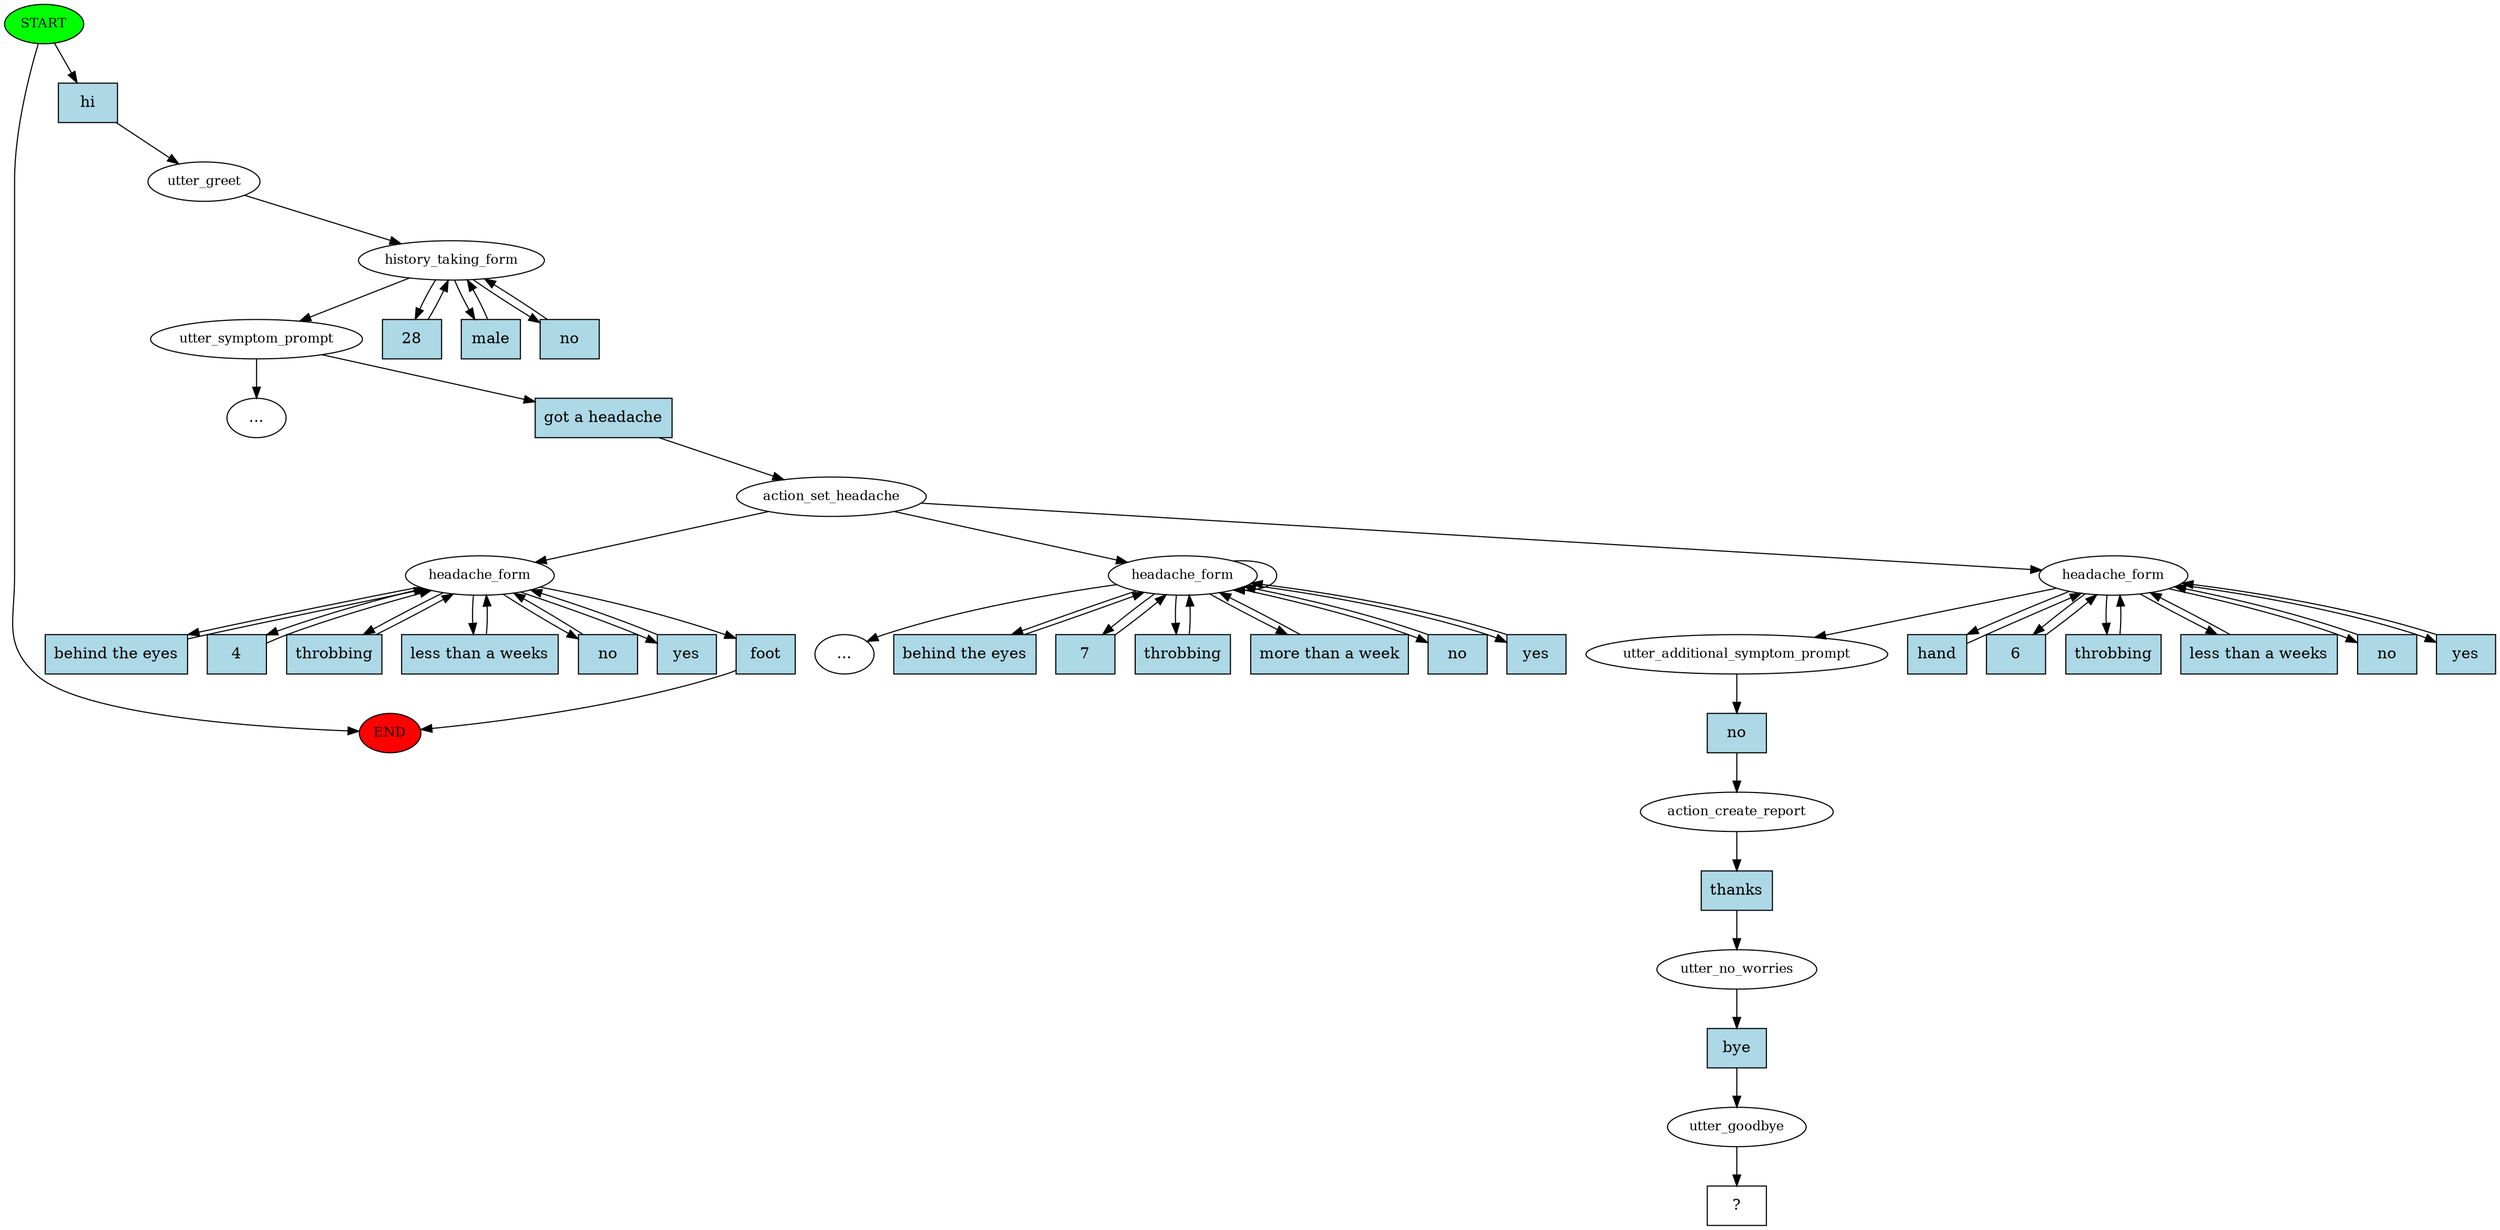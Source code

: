 digraph  {
0 [class="start active", fillcolor=green, fontsize=12, label=START, style=filled];
"-1" [class=end, fillcolor=red, fontsize=12, label=END, style=filled];
1 [class=active, fontsize=12, label=utter_greet];
2 [class=active, fontsize=12, label=history_taking_form];
3 [class=active, fontsize=12, label=utter_symptom_prompt];
"-8" [class=ellipsis, label="..."];
25 [class=active, fontsize=12, label=action_set_headache];
26 [class="", fontsize=12, label=headache_form];
43 [class="", fontsize=12, label=headache_form];
"-9" [class=ellipsis, label="..."];
75 [class=active, fontsize=12, label=headache_form];
87 [class=active, fontsize=12, label=utter_additional_symptom_prompt];
88 [class=active, fontsize=12, label=action_create_report];
89 [class=active, fontsize=12, label=utter_no_worries];
90 [class=active, fontsize=12, label=utter_goodbye];
91 [class="intent dashed active", label="  ?  ", shape=rect];
92 [class="intent active", fillcolor=lightblue, label=hi, shape=rect, style=filled];
93 [class="intent active", fillcolor=lightblue, label=28, shape=rect, style=filled];
94 [class="intent active", fillcolor=lightblue, label=male, shape=rect, style=filled];
95 [class="intent active", fillcolor=lightblue, label=no, shape=rect, style=filled];
96 [class="intent active", fillcolor=lightblue, label="got a headache", shape=rect, style=filled];
97 [class=intent, fillcolor=lightblue, label="behind the eyes", shape=rect, style=filled];
98 [class=intent, fillcolor=lightblue, label=4, shape=rect, style=filled];
99 [class=intent, fillcolor=lightblue, label=throbbing, shape=rect, style=filled];
100 [class=intent, fillcolor=lightblue, label="less than a weeks", shape=rect, style=filled];
101 [class=intent, fillcolor=lightblue, label=no, shape=rect, style=filled];
102 [class=intent, fillcolor=lightblue, label=yes, shape=rect, style=filled];
103 [class=intent, fillcolor=lightblue, label=foot, shape=rect, style=filled];
104 [class=intent, fillcolor=lightblue, label="behind the eyes", shape=rect, style=filled];
105 [class=intent, fillcolor=lightblue, label=7, shape=rect, style=filled];
106 [class=intent, fillcolor=lightblue, label=throbbing, shape=rect, style=filled];
107 [class=intent, fillcolor=lightblue, label="more than a week", shape=rect, style=filled];
108 [class=intent, fillcolor=lightblue, label=no, shape=rect, style=filled];
109 [class=intent, fillcolor=lightblue, label=yes, shape=rect, style=filled];
110 [class="intent active", fillcolor=lightblue, label=hand, shape=rect, style=filled];
111 [class="intent active", fillcolor=lightblue, label=6, shape=rect, style=filled];
112 [class="intent active", fillcolor=lightblue, label=throbbing, shape=rect, style=filled];
113 [class="intent active", fillcolor=lightblue, label="less than a weeks", shape=rect, style=filled];
114 [class="intent active", fillcolor=lightblue, label=no, shape=rect, style=filled];
115 [class="intent active", fillcolor=lightblue, label=yes, shape=rect, style=filled];
116 [class="intent active", fillcolor=lightblue, label=no, shape=rect, style=filled];
117 [class="intent active", fillcolor=lightblue, label=thanks, shape=rect, style=filled];
118 [class="intent active", fillcolor=lightblue, label=bye, shape=rect, style=filled];
0 -> "-1"  [class="", key=NONE, label=""];
0 -> 92  [class=active, key=0];
1 -> 2  [class=active, key=NONE, label=""];
2 -> 3  [class=active, key=NONE, label=""];
2 -> 93  [class=active, key=0];
2 -> 94  [class=active, key=0];
2 -> 95  [class=active, key=0];
3 -> "-8"  [class="", key=NONE, label=""];
3 -> 96  [class=active, key=0];
25 -> 26  [class="", key=NONE, label=""];
25 -> 43  [class="", key=NONE, label=""];
25 -> 75  [class=active, key=NONE, label=""];
26 -> 97  [class="", key=0];
26 -> 98  [class="", key=0];
26 -> 99  [class="", key=0];
26 -> 100  [class="", key=0];
26 -> 101  [class="", key=0];
26 -> 102  [class="", key=0];
26 -> 103  [class="", key=0];
43 -> 43  [class="", key=NONE, label=""];
43 -> "-9"  [class="", key=NONE, label=""];
43 -> 104  [class="", key=0];
43 -> 105  [class="", key=0];
43 -> 106  [class="", key=0];
43 -> 107  [class="", key=0];
43 -> 108  [class="", key=0];
43 -> 109  [class="", key=0];
75 -> 87  [class=active, key=NONE, label=""];
75 -> 110  [class=active, key=0];
75 -> 111  [class=active, key=0];
75 -> 112  [class=active, key=0];
75 -> 113  [class=active, key=0];
75 -> 114  [class=active, key=0];
75 -> 115  [class=active, key=0];
87 -> 116  [class=active, key=0];
88 -> 117  [class=active, key=0];
89 -> 118  [class=active, key=0];
90 -> 91  [class=active, key=NONE, label=""];
92 -> 1  [class=active, key=0];
93 -> 2  [class=active, key=0];
94 -> 2  [class=active, key=0];
95 -> 2  [class=active, key=0];
96 -> 25  [class=active, key=0];
97 -> 26  [class="", key=0];
98 -> 26  [class="", key=0];
99 -> 26  [class="", key=0];
100 -> 26  [class="", key=0];
101 -> 26  [class="", key=0];
102 -> 26  [class="", key=0];
103 -> "-1"  [class="", key=0];
104 -> 43  [class="", key=0];
105 -> 43  [class="", key=0];
106 -> 43  [class="", key=0];
107 -> 43  [class="", key=0];
108 -> 43  [class="", key=0];
109 -> 43  [class="", key=0];
110 -> 75  [class=active, key=0];
111 -> 75  [class=active, key=0];
112 -> 75  [class=active, key=0];
113 -> 75  [class=active, key=0];
114 -> 75  [class=active, key=0];
115 -> 75  [class=active, key=0];
116 -> 88  [class=active, key=0];
117 -> 89  [class=active, key=0];
118 -> 90  [class=active, key=0];
}
